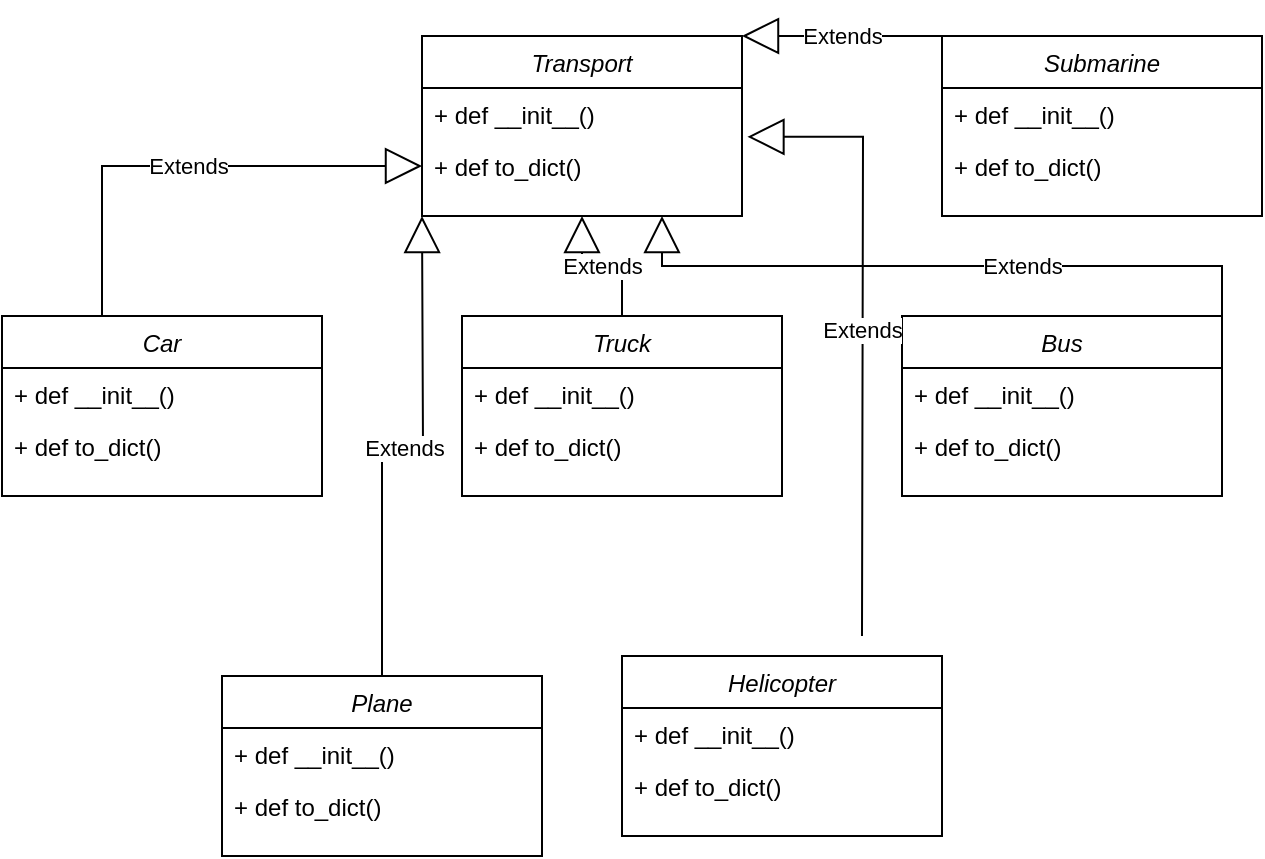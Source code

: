 <mxfile version="24.7.17">
  <diagram id="C5RBs43oDa-KdzZeNtuy" name="Page-1">
    <mxGraphModel dx="1050" dy="478" grid="1" gridSize="10" guides="1" tooltips="1" connect="1" arrows="1" fold="1" page="1" pageScale="1" pageWidth="827" pageHeight="1169" math="0" shadow="0">
      <root>
        <mxCell id="WIyWlLk6GJQsqaUBKTNV-0" />
        <mxCell id="WIyWlLk6GJQsqaUBKTNV-1" parent="WIyWlLk6GJQsqaUBKTNV-0" />
        <mxCell id="zkfFHV4jXpPFQw0GAbJ--0" value="Transport" style="swimlane;fontStyle=2;align=center;verticalAlign=top;childLayout=stackLayout;horizontal=1;startSize=26;horizontalStack=0;resizeParent=1;resizeLast=0;collapsible=1;marginBottom=0;rounded=0;shadow=0;strokeWidth=1;" parent="WIyWlLk6GJQsqaUBKTNV-1" vertex="1">
          <mxGeometry x="320" y="110" width="160" height="90" as="geometry">
            <mxRectangle x="320" y="110" width="160" height="26" as="alternateBounds" />
          </mxGeometry>
        </mxCell>
        <mxCell id="zkfFHV4jXpPFQw0GAbJ--1" value="+ def __init__()" style="text;align=left;verticalAlign=top;spacingLeft=4;spacingRight=4;overflow=hidden;rotatable=0;points=[[0,0.5],[1,0.5]];portConstraint=eastwest;" parent="zkfFHV4jXpPFQw0GAbJ--0" vertex="1">
          <mxGeometry y="26" width="160" height="26" as="geometry" />
        </mxCell>
        <mxCell id="zkfFHV4jXpPFQw0GAbJ--2" value="+ def to_dict()" style="text;align=left;verticalAlign=top;spacingLeft=4;spacingRight=4;overflow=hidden;rotatable=0;points=[[0,0.5],[1,0.5]];portConstraint=eastwest;rounded=0;shadow=0;html=0;" parent="zkfFHV4jXpPFQw0GAbJ--0" vertex="1">
          <mxGeometry y="52" width="160" height="26" as="geometry" />
        </mxCell>
        <mxCell id="Ane0U11GFMjYGT3cZ7hx-1" value="Car" style="swimlane;fontStyle=2;align=center;verticalAlign=top;childLayout=stackLayout;horizontal=1;startSize=26;horizontalStack=0;resizeParent=1;resizeLast=0;collapsible=1;marginBottom=0;rounded=0;shadow=0;strokeWidth=1;" vertex="1" parent="WIyWlLk6GJQsqaUBKTNV-1">
          <mxGeometry x="110" y="250" width="160" height="90" as="geometry">
            <mxRectangle x="320" y="110" width="160" height="26" as="alternateBounds" />
          </mxGeometry>
        </mxCell>
        <mxCell id="Ane0U11GFMjYGT3cZ7hx-2" value="+ def __init__()" style="text;align=left;verticalAlign=top;spacingLeft=4;spacingRight=4;overflow=hidden;rotatable=0;points=[[0,0.5],[1,0.5]];portConstraint=eastwest;" vertex="1" parent="Ane0U11GFMjYGT3cZ7hx-1">
          <mxGeometry y="26" width="160" height="26" as="geometry" />
        </mxCell>
        <mxCell id="Ane0U11GFMjYGT3cZ7hx-3" value="+ def to_dict()" style="text;align=left;verticalAlign=top;spacingLeft=4;spacingRight=4;overflow=hidden;rotatable=0;points=[[0,0.5],[1,0.5]];portConstraint=eastwest;rounded=0;shadow=0;html=0;" vertex="1" parent="Ane0U11GFMjYGT3cZ7hx-1">
          <mxGeometry y="52" width="160" height="26" as="geometry" />
        </mxCell>
        <mxCell id="Ane0U11GFMjYGT3cZ7hx-4" value="Truck" style="swimlane;fontStyle=2;align=center;verticalAlign=top;childLayout=stackLayout;horizontal=1;startSize=26;horizontalStack=0;resizeParent=1;resizeLast=0;collapsible=1;marginBottom=0;rounded=0;shadow=0;strokeWidth=1;" vertex="1" parent="WIyWlLk6GJQsqaUBKTNV-1">
          <mxGeometry x="340" y="250" width="160" height="90" as="geometry">
            <mxRectangle x="320" y="110" width="160" height="26" as="alternateBounds" />
          </mxGeometry>
        </mxCell>
        <mxCell id="Ane0U11GFMjYGT3cZ7hx-5" value="+ def __init__()" style="text;align=left;verticalAlign=top;spacingLeft=4;spacingRight=4;overflow=hidden;rotatable=0;points=[[0,0.5],[1,0.5]];portConstraint=eastwest;" vertex="1" parent="Ane0U11GFMjYGT3cZ7hx-4">
          <mxGeometry y="26" width="160" height="26" as="geometry" />
        </mxCell>
        <mxCell id="Ane0U11GFMjYGT3cZ7hx-6" value="+ def to_dict()" style="text;align=left;verticalAlign=top;spacingLeft=4;spacingRight=4;overflow=hidden;rotatable=0;points=[[0,0.5],[1,0.5]];portConstraint=eastwest;rounded=0;shadow=0;html=0;" vertex="1" parent="Ane0U11GFMjYGT3cZ7hx-4">
          <mxGeometry y="52" width="160" height="26" as="geometry" />
        </mxCell>
        <mxCell id="Ane0U11GFMjYGT3cZ7hx-7" value="Bus" style="swimlane;fontStyle=2;align=center;verticalAlign=top;childLayout=stackLayout;horizontal=1;startSize=26;horizontalStack=0;resizeParent=1;resizeLast=0;collapsible=1;marginBottom=0;rounded=0;shadow=0;strokeWidth=1;" vertex="1" parent="WIyWlLk6GJQsqaUBKTNV-1">
          <mxGeometry x="560" y="250" width="160" height="90" as="geometry">
            <mxRectangle x="320" y="110" width="160" height="26" as="alternateBounds" />
          </mxGeometry>
        </mxCell>
        <mxCell id="Ane0U11GFMjYGT3cZ7hx-8" value="+ def __init__()" style="text;align=left;verticalAlign=top;spacingLeft=4;spacingRight=4;overflow=hidden;rotatable=0;points=[[0,0.5],[1,0.5]];portConstraint=eastwest;" vertex="1" parent="Ane0U11GFMjYGT3cZ7hx-7">
          <mxGeometry y="26" width="160" height="26" as="geometry" />
        </mxCell>
        <mxCell id="Ane0U11GFMjYGT3cZ7hx-9" value="+ def to_dict()" style="text;align=left;verticalAlign=top;spacingLeft=4;spacingRight=4;overflow=hidden;rotatable=0;points=[[0,0.5],[1,0.5]];portConstraint=eastwest;rounded=0;shadow=0;html=0;" vertex="1" parent="Ane0U11GFMjYGT3cZ7hx-7">
          <mxGeometry y="52" width="160" height="26" as="geometry" />
        </mxCell>
        <mxCell id="Ane0U11GFMjYGT3cZ7hx-10" value="Plane" style="swimlane;fontStyle=2;align=center;verticalAlign=top;childLayout=stackLayout;horizontal=1;startSize=26;horizontalStack=0;resizeParent=1;resizeLast=0;collapsible=1;marginBottom=0;rounded=0;shadow=0;strokeWidth=1;" vertex="1" parent="WIyWlLk6GJQsqaUBKTNV-1">
          <mxGeometry x="220" y="430" width="160" height="90" as="geometry">
            <mxRectangle x="320" y="110" width="160" height="26" as="alternateBounds" />
          </mxGeometry>
        </mxCell>
        <mxCell id="Ane0U11GFMjYGT3cZ7hx-11" value="+ def __init__()" style="text;align=left;verticalAlign=top;spacingLeft=4;spacingRight=4;overflow=hidden;rotatable=0;points=[[0,0.5],[1,0.5]];portConstraint=eastwest;" vertex="1" parent="Ane0U11GFMjYGT3cZ7hx-10">
          <mxGeometry y="26" width="160" height="26" as="geometry" />
        </mxCell>
        <mxCell id="Ane0U11GFMjYGT3cZ7hx-12" value="+ def to_dict()" style="text;align=left;verticalAlign=top;spacingLeft=4;spacingRight=4;overflow=hidden;rotatable=0;points=[[0,0.5],[1,0.5]];portConstraint=eastwest;rounded=0;shadow=0;html=0;" vertex="1" parent="Ane0U11GFMjYGT3cZ7hx-10">
          <mxGeometry y="52" width="160" height="26" as="geometry" />
        </mxCell>
        <mxCell id="Ane0U11GFMjYGT3cZ7hx-13" value="Helicopter" style="swimlane;fontStyle=2;align=center;verticalAlign=top;childLayout=stackLayout;horizontal=1;startSize=26;horizontalStack=0;resizeParent=1;resizeLast=0;collapsible=1;marginBottom=0;rounded=0;shadow=0;strokeWidth=1;" vertex="1" parent="WIyWlLk6GJQsqaUBKTNV-1">
          <mxGeometry x="420" y="420" width="160" height="90" as="geometry">
            <mxRectangle x="320" y="110" width="160" height="26" as="alternateBounds" />
          </mxGeometry>
        </mxCell>
        <mxCell id="Ane0U11GFMjYGT3cZ7hx-14" value="+ def __init__()" style="text;align=left;verticalAlign=top;spacingLeft=4;spacingRight=4;overflow=hidden;rotatable=0;points=[[0,0.5],[1,0.5]];portConstraint=eastwest;" vertex="1" parent="Ane0U11GFMjYGT3cZ7hx-13">
          <mxGeometry y="26" width="160" height="26" as="geometry" />
        </mxCell>
        <mxCell id="Ane0U11GFMjYGT3cZ7hx-15" value="+ def to_dict()" style="text;align=left;verticalAlign=top;spacingLeft=4;spacingRight=4;overflow=hidden;rotatable=0;points=[[0,0.5],[1,0.5]];portConstraint=eastwest;rounded=0;shadow=0;html=0;" vertex="1" parent="Ane0U11GFMjYGT3cZ7hx-13">
          <mxGeometry y="52" width="160" height="26" as="geometry" />
        </mxCell>
        <mxCell id="Ane0U11GFMjYGT3cZ7hx-16" value="Submarine" style="swimlane;fontStyle=2;align=center;verticalAlign=top;childLayout=stackLayout;horizontal=1;startSize=26;horizontalStack=0;resizeParent=1;resizeLast=0;collapsible=1;marginBottom=0;rounded=0;shadow=0;strokeWidth=1;" vertex="1" parent="WIyWlLk6GJQsqaUBKTNV-1">
          <mxGeometry x="580" y="110" width="160" height="90" as="geometry">
            <mxRectangle x="320" y="110" width="160" height="26" as="alternateBounds" />
          </mxGeometry>
        </mxCell>
        <mxCell id="Ane0U11GFMjYGT3cZ7hx-17" value="+ def __init__()" style="text;align=left;verticalAlign=top;spacingLeft=4;spacingRight=4;overflow=hidden;rotatable=0;points=[[0,0.5],[1,0.5]];portConstraint=eastwest;" vertex="1" parent="Ane0U11GFMjYGT3cZ7hx-16">
          <mxGeometry y="26" width="160" height="26" as="geometry" />
        </mxCell>
        <mxCell id="Ane0U11GFMjYGT3cZ7hx-18" value="+ def to_dict()" style="text;align=left;verticalAlign=top;spacingLeft=4;spacingRight=4;overflow=hidden;rotatable=0;points=[[0,0.5],[1,0.5]];portConstraint=eastwest;rounded=0;shadow=0;html=0;" vertex="1" parent="Ane0U11GFMjYGT3cZ7hx-16">
          <mxGeometry y="52" width="160" height="26" as="geometry" />
        </mxCell>
        <mxCell id="Ane0U11GFMjYGT3cZ7hx-20" value="Extends" style="endArrow=block;endSize=16;endFill=0;html=1;rounded=0;exitX=0.5;exitY=0;exitDx=0;exitDy=0;edgeStyle=orthogonalEdgeStyle;" edge="1" parent="WIyWlLk6GJQsqaUBKTNV-1" source="Ane0U11GFMjYGT3cZ7hx-10">
          <mxGeometry width="160" relative="1" as="geometry">
            <mxPoint x="240" y="370" as="sourcePoint" />
            <mxPoint x="320" y="200" as="targetPoint" />
          </mxGeometry>
        </mxCell>
        <mxCell id="Ane0U11GFMjYGT3cZ7hx-22" value="Extends" style="endArrow=block;endSize=16;endFill=0;html=1;rounded=0;exitX=0.5;exitY=0;exitDx=0;exitDy=0;edgeStyle=orthogonalEdgeStyle;entryX=0;entryY=0.5;entryDx=0;entryDy=0;" edge="1" parent="WIyWlLk6GJQsqaUBKTNV-1" target="zkfFHV4jXpPFQw0GAbJ--2">
          <mxGeometry width="160" relative="1" as="geometry">
            <mxPoint x="160" y="250" as="sourcePoint" />
            <mxPoint x="290" y="199" as="targetPoint" />
            <Array as="points">
              <mxPoint x="160" y="175" />
            </Array>
          </mxGeometry>
        </mxCell>
        <mxCell id="Ane0U11GFMjYGT3cZ7hx-23" value="Extends" style="endArrow=block;endSize=16;endFill=0;html=1;rounded=0;entryX=0.5;entryY=1;entryDx=0;entryDy=0;exitX=0.5;exitY=0;exitDx=0;exitDy=0;edgeStyle=orthogonalEdgeStyle;" edge="1" parent="WIyWlLk6GJQsqaUBKTNV-1" source="Ane0U11GFMjYGT3cZ7hx-4" target="zkfFHV4jXpPFQw0GAbJ--0">
          <mxGeometry width="160" relative="1" as="geometry">
            <mxPoint x="330" y="240" as="sourcePoint" />
            <mxPoint x="490" y="240" as="targetPoint" />
          </mxGeometry>
        </mxCell>
        <mxCell id="Ane0U11GFMjYGT3cZ7hx-24" value="Extends" style="endArrow=block;endSize=16;endFill=0;html=1;rounded=0;entryX=1;entryY=0;entryDx=0;entryDy=0;exitX=0;exitY=0;exitDx=0;exitDy=0;" edge="1" parent="WIyWlLk6GJQsqaUBKTNV-1" source="Ane0U11GFMjYGT3cZ7hx-16" target="zkfFHV4jXpPFQw0GAbJ--0">
          <mxGeometry width="160" relative="1" as="geometry">
            <mxPoint x="460" y="100" as="sourcePoint" />
            <mxPoint x="620" y="100" as="targetPoint" />
          </mxGeometry>
        </mxCell>
        <mxCell id="Ane0U11GFMjYGT3cZ7hx-25" value="Extends" style="endArrow=block;endSize=16;endFill=0;html=1;rounded=0;entryX=1.017;entryY=-0.062;entryDx=0;entryDy=0;edgeStyle=orthogonalEdgeStyle;entryPerimeter=0;" edge="1" parent="WIyWlLk6GJQsqaUBKTNV-1" target="zkfFHV4jXpPFQw0GAbJ--2">
          <mxGeometry width="160" relative="1" as="geometry">
            <mxPoint x="540" y="410" as="sourcePoint" />
            <mxPoint x="520.25" y="199.5" as="targetPoint" />
            <mxPoint as="offset" />
          </mxGeometry>
        </mxCell>
        <mxCell id="Ane0U11GFMjYGT3cZ7hx-27" value="Extends" style="endArrow=block;endSize=16;endFill=0;html=1;rounded=0;edgeStyle=orthogonalEdgeStyle;entryX=0.75;entryY=1;entryDx=0;entryDy=0;exitX=0.5;exitY=0;exitDx=0;exitDy=0;" edge="1" parent="WIyWlLk6GJQsqaUBKTNV-1" source="Ane0U11GFMjYGT3cZ7hx-7" target="zkfFHV4jXpPFQw0GAbJ--0">
          <mxGeometry width="160" relative="1" as="geometry">
            <mxPoint x="540" y="230" as="sourcePoint" />
            <mxPoint x="700" y="230" as="targetPoint" />
            <Array as="points">
              <mxPoint x="720" y="250" />
              <mxPoint x="720" y="225" />
              <mxPoint x="440" y="225" />
            </Array>
          </mxGeometry>
        </mxCell>
      </root>
    </mxGraphModel>
  </diagram>
</mxfile>
